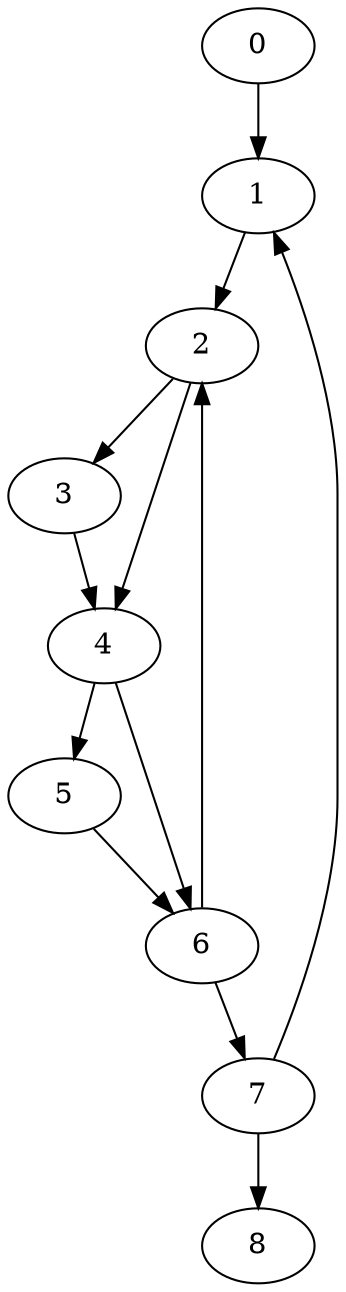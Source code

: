 digraph {
	0
	1
	2
	3
	4
	5
	6
	7
	8
	7 -> 8
	1 -> 2
	6 -> 2
	2 -> 3
	2 -> 4
	3 -> 4
	4 -> 5
	4 -> 6
	5 -> 6
	6 -> 7
	7 -> 1
	0 -> 1
}
